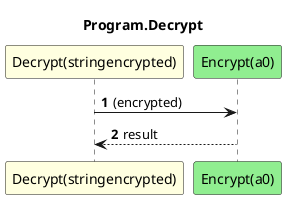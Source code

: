 @startuml Program.Decrypt
title Program.Decrypt
participant "Decrypt(stringencrypted)" as Decrypt_p0 #LightYellow
participant "Encrypt(a0)" as Encrypt_a0 #LightGreen
autonumber
Decrypt_p0 -> Encrypt_a0 : (encrypted)
Encrypt_a0 --> Decrypt_p0 : result
@enduml
